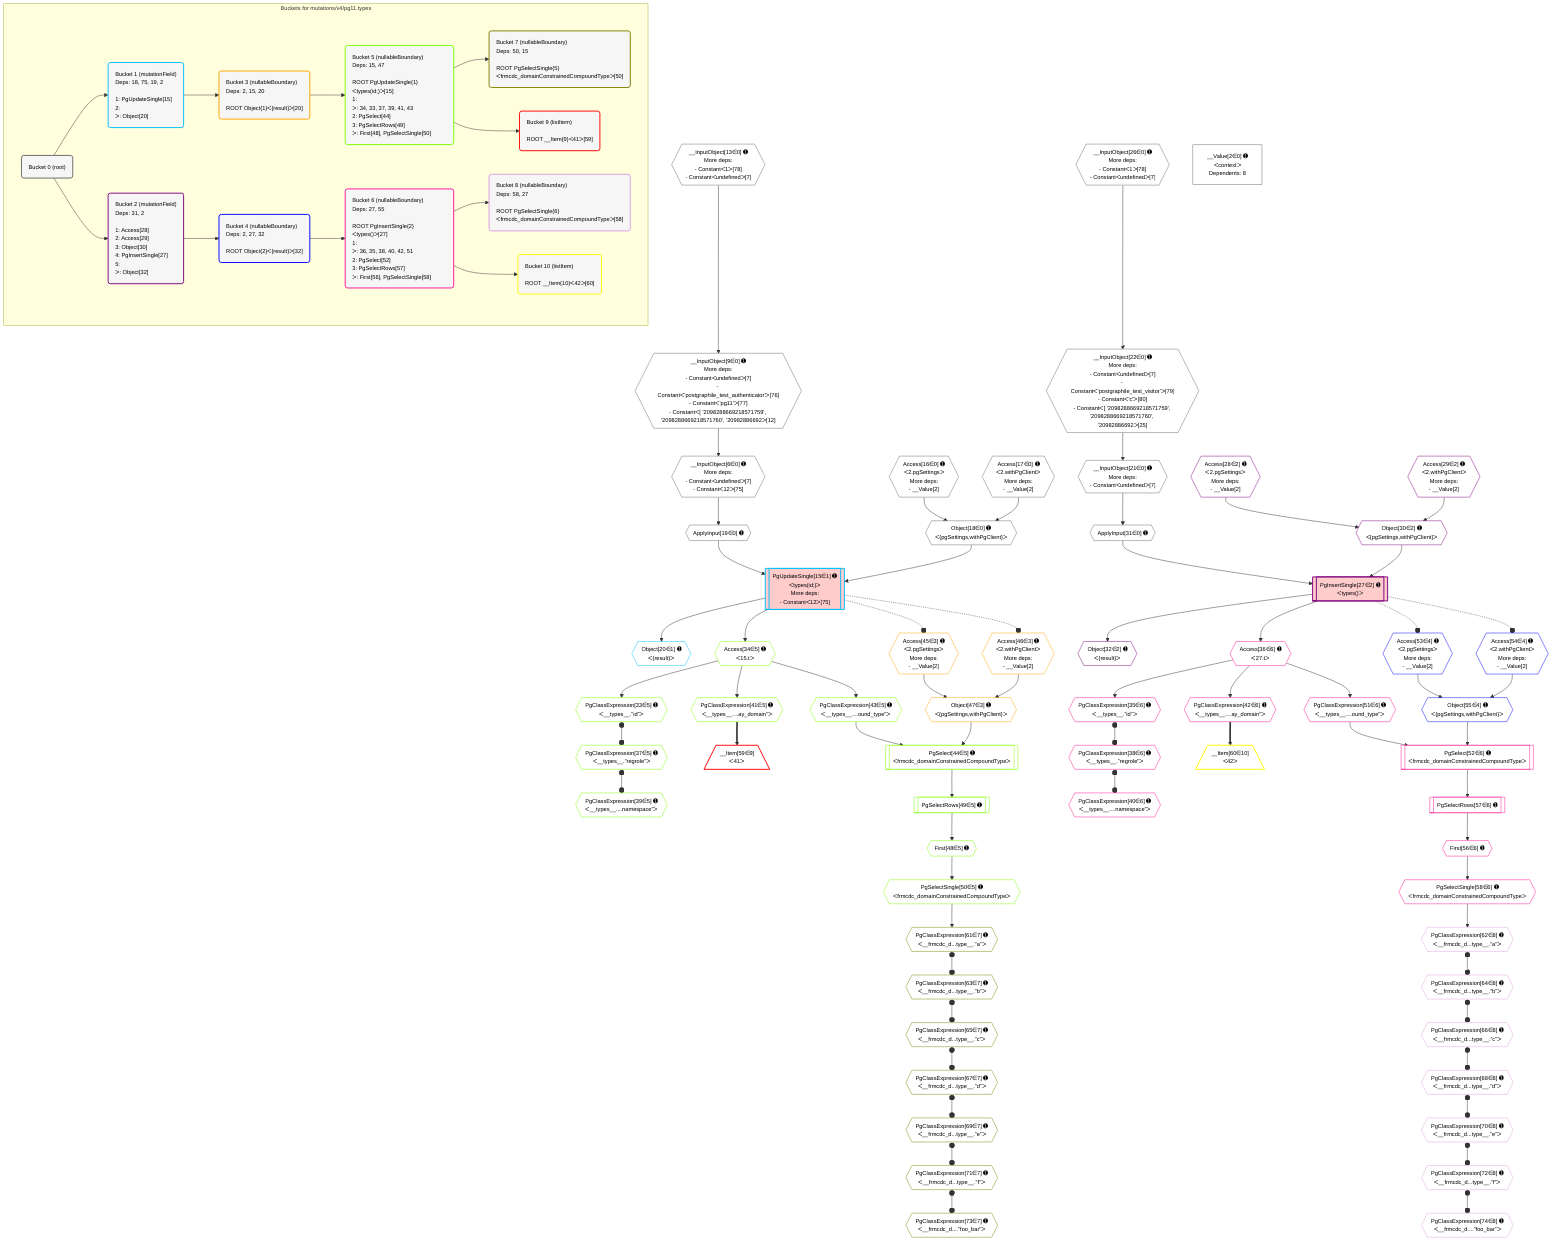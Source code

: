 %%{init: {'themeVariables': { 'fontSize': '12px'}}}%%
graph TD
    classDef path fill:#eee,stroke:#000,color:#000
    classDef plan fill:#fff,stroke-width:1px,color:#000
    classDef itemplan fill:#fff,stroke-width:2px,color:#000
    classDef unbatchedplan fill:#dff,stroke-width:1px,color:#000
    classDef sideeffectplan fill:#fcc,stroke-width:2px,color:#000
    classDef bucket fill:#f6f6f6,color:#000,stroke-width:2px,text-align:left

    subgraph "Buckets for mutations/v4/pg11.types"
    Bucket0("Bucket 0 (root)"):::bucket
    Bucket1("Bucket 1 (mutationField)<br />Deps: 18, 75, 19, 2<br /><br />1: PgUpdateSingle[15]<br />2: <br />ᐳ: Object[20]"):::bucket
    Bucket2("Bucket 2 (mutationField)<br />Deps: 31, 2<br /><br />1: Access[28]<br />2: Access[29]<br />3: Object[30]<br />4: PgInsertSingle[27]<br />5: <br />ᐳ: Object[32]"):::bucket
    Bucket3("Bucket 3 (nullableBoundary)<br />Deps: 2, 15, 20<br /><br />ROOT Object{1}ᐸ{result}ᐳ[20]"):::bucket
    Bucket4("Bucket 4 (nullableBoundary)<br />Deps: 2, 27, 32<br /><br />ROOT Object{2}ᐸ{result}ᐳ[32]"):::bucket
    Bucket5("Bucket 5 (nullableBoundary)<br />Deps: 15, 47<br /><br />ROOT PgUpdateSingle{1}ᐸtypes(id;)ᐳ[15]<br />1: <br />ᐳ: 34, 33, 37, 39, 41, 43<br />2: PgSelect[44]<br />3: PgSelectRows[49]<br />ᐳ: First[48], PgSelectSingle[50]"):::bucket
    Bucket6("Bucket 6 (nullableBoundary)<br />Deps: 27, 55<br /><br />ROOT PgInsertSingle{2}ᐸtypes()ᐳ[27]<br />1: <br />ᐳ: 36, 35, 38, 40, 42, 51<br />2: PgSelect[52]<br />3: PgSelectRows[57]<br />ᐳ: First[56], PgSelectSingle[58]"):::bucket
    Bucket7("Bucket 7 (nullableBoundary)<br />Deps: 50, 15<br /><br />ROOT PgSelectSingle{5}ᐸfrmcdc_domainConstrainedCompoundTypeᐳ[50]"):::bucket
    Bucket8("Bucket 8 (nullableBoundary)<br />Deps: 58, 27<br /><br />ROOT PgSelectSingle{6}ᐸfrmcdc_domainConstrainedCompoundTypeᐳ[58]"):::bucket
    Bucket9("Bucket 9 (listItem)<br /><br />ROOT __Item{9}ᐸ41ᐳ[59]"):::bucket
    Bucket10("Bucket 10 (listItem)<br /><br />ROOT __Item{10}ᐸ42ᐳ[60]"):::bucket
    end
    Bucket0 --> Bucket1 & Bucket2
    Bucket1 --> Bucket3
    Bucket2 --> Bucket4
    Bucket3 --> Bucket5
    Bucket4 --> Bucket6
    Bucket5 --> Bucket7 & Bucket9
    Bucket6 --> Bucket8 & Bucket10

    %% plan dependencies
    __InputObject9{{"__InputObject[9∈0] ➊<br />More deps:<br />- Constantᐸundefinedᐳ[7]<br />- Constantᐸ'postgraphile_test_authenticator'ᐳ[76]<br />- Constantᐸ'pg11'ᐳ[77]<br />- Constantᐸ[ '2098288669218571759', '2098288669218571760', '20982886692ᐳ[12]"}}:::plan
    __InputObject13{{"__InputObject[13∈0] ➊<br />More deps:<br />- Constantᐸ1ᐳ[78]<br />- Constantᐸundefinedᐳ[7]"}}:::plan
    __InputObject13 --> __InputObject9
    __InputObject22{{"__InputObject[22∈0] ➊<br />More deps:<br />- Constantᐸundefinedᐳ[7]<br />- Constantᐸ'postgraphile_test_visitor'ᐳ[79]<br />- Constantᐸ'c'ᐳ[80]<br />- Constantᐸ[ '2098288669218571759', '2098288669218571760', '20982886692ᐳ[25]"}}:::plan
    __InputObject26{{"__InputObject[26∈0] ➊<br />More deps:<br />- Constantᐸ1ᐳ[78]<br />- Constantᐸundefinedᐳ[7]"}}:::plan
    __InputObject26 --> __InputObject22
    __InputObject6{{"__InputObject[6∈0] ➊<br />More deps:<br />- Constantᐸundefinedᐳ[7]<br />- Constantᐸ12ᐳ[75]"}}:::plan
    __InputObject9 --> __InputObject6
    Object18{{"Object[18∈0] ➊<br />ᐸ{pgSettings,withPgClient}ᐳ"}}:::plan
    Access16{{"Access[16∈0] ➊<br />ᐸ2.pgSettingsᐳ<br />More deps:<br />- __Value[2]"}}:::plan
    Access17{{"Access[17∈0] ➊<br />ᐸ2.withPgClientᐳ<br />More deps:<br />- __Value[2]"}}:::plan
    Access16 & Access17 --> Object18
    __InputObject21{{"__InputObject[21∈0] ➊<br />More deps:<br />- Constantᐸundefinedᐳ[7]"}}:::plan
    __InputObject22 --> __InputObject21
    ApplyInput19{{"ApplyInput[19∈0] ➊"}}:::plan
    __InputObject6 --> ApplyInput19
    ApplyInput31{{"ApplyInput[31∈0] ➊"}}:::plan
    __InputObject21 --> ApplyInput31
    __Value2["__Value[2∈0] ➊<br />ᐸcontextᐳ<br />Dependents: 8"]:::plan
    PgUpdateSingle15[["PgUpdateSingle[15∈1] ➊<br />ᐸtypes(id;)ᐳ<br />More deps:<br />- Constantᐸ12ᐳ[75]"]]:::sideeffectplan
    Object18 & ApplyInput19 --> PgUpdateSingle15
    Object20{{"Object[20∈1] ➊<br />ᐸ{result}ᐳ"}}:::plan
    PgUpdateSingle15 --> Object20
    PgInsertSingle27[["PgInsertSingle[27∈2] ➊<br />ᐸtypes()ᐳ"]]:::sideeffectplan
    Object30{{"Object[30∈2] ➊<br />ᐸ{pgSettings,withPgClient}ᐳ"}}:::plan
    Object30 & ApplyInput31 --> PgInsertSingle27
    Access28{{"Access[28∈2] ➊<br />ᐸ2.pgSettingsᐳ<br />More deps:<br />- __Value[2]"}}:::plan
    Access29{{"Access[29∈2] ➊<br />ᐸ2.withPgClientᐳ<br />More deps:<br />- __Value[2]"}}:::plan
    Access28 & Access29 --> Object30
    Object32{{"Object[32∈2] ➊<br />ᐸ{result}ᐳ"}}:::plan
    PgInsertSingle27 --> Object32
    Object47{{"Object[47∈3] ➊<br />ᐸ{pgSettings,withPgClient}ᐳ"}}:::plan
    Access45{{"Access[45∈3] ➊<br />ᐸ2.pgSettingsᐳ<br />More deps:<br />- __Value[2]"}}:::plan
    Access46{{"Access[46∈3] ➊<br />ᐸ2.withPgClientᐳ<br />More deps:<br />- __Value[2]"}}:::plan
    Access45 & Access46 --> Object47
    Object55{{"Object[55∈4] ➊<br />ᐸ{pgSettings,withPgClient}ᐳ"}}:::plan
    Access53{{"Access[53∈4] ➊<br />ᐸ2.pgSettingsᐳ<br />More deps:<br />- __Value[2]"}}:::plan
    Access54{{"Access[54∈4] ➊<br />ᐸ2.withPgClientᐳ<br />More deps:<br />- __Value[2]"}}:::plan
    Access53 & Access54 --> Object55
    PgSelect44[["PgSelect[44∈5] ➊<br />ᐸfrmcdc_domainConstrainedCompoundTypeᐳ"]]:::plan
    PgClassExpression43{{"PgClassExpression[43∈5] ➊<br />ᐸ__types__....ound_type”ᐳ"}}:::plan
    Object47 & PgClassExpression43 --> PgSelect44
    PgClassExpression33{{"PgClassExpression[33∈5] ➊<br />ᐸ__types__.”id”ᐳ"}}:::plan
    Access34{{"Access[34∈5] ➊<br />ᐸ15.tᐳ"}}:::plan
    Access34 --> PgClassExpression33
    PgUpdateSingle15 --> Access34
    PgClassExpression37{{"PgClassExpression[37∈5] ➊<br />ᐸ__types__.”regrole”ᐳ"}}:::plan
    PgClassExpression33 o--o PgClassExpression37
    PgClassExpression39{{"PgClassExpression[39∈5] ➊<br />ᐸ__types__....namespace”ᐳ"}}:::plan
    PgClassExpression37 o--o PgClassExpression39
    PgClassExpression41{{"PgClassExpression[41∈5] ➊<br />ᐸ__types__....ay_domain”ᐳ"}}:::plan
    Access34 --> PgClassExpression41
    Access34 --> PgClassExpression43
    First48{{"First[48∈5] ➊"}}:::plan
    PgSelectRows49[["PgSelectRows[49∈5] ➊"]]:::plan
    PgSelectRows49 --> First48
    PgSelect44 --> PgSelectRows49
    PgSelectSingle50{{"PgSelectSingle[50∈5] ➊<br />ᐸfrmcdc_domainConstrainedCompoundTypeᐳ"}}:::plan
    First48 --> PgSelectSingle50
    PgSelect52[["PgSelect[52∈6] ➊<br />ᐸfrmcdc_domainConstrainedCompoundTypeᐳ"]]:::plan
    PgClassExpression51{{"PgClassExpression[51∈6] ➊<br />ᐸ__types__....ound_type”ᐳ"}}:::plan
    Object55 & PgClassExpression51 --> PgSelect52
    PgClassExpression35{{"PgClassExpression[35∈6] ➊<br />ᐸ__types__.”id”ᐳ"}}:::plan
    Access36{{"Access[36∈6] ➊<br />ᐸ27.tᐳ"}}:::plan
    Access36 --> PgClassExpression35
    PgInsertSingle27 --> Access36
    PgClassExpression38{{"PgClassExpression[38∈6] ➊<br />ᐸ__types__.”regrole”ᐳ"}}:::plan
    PgClassExpression35 o--o PgClassExpression38
    PgClassExpression40{{"PgClassExpression[40∈6] ➊<br />ᐸ__types__....namespace”ᐳ"}}:::plan
    PgClassExpression38 o--o PgClassExpression40
    PgClassExpression42{{"PgClassExpression[42∈6] ➊<br />ᐸ__types__....ay_domain”ᐳ"}}:::plan
    Access36 --> PgClassExpression42
    Access36 --> PgClassExpression51
    First56{{"First[56∈6] ➊"}}:::plan
    PgSelectRows57[["PgSelectRows[57∈6] ➊"]]:::plan
    PgSelectRows57 --> First56
    PgSelect52 --> PgSelectRows57
    PgSelectSingle58{{"PgSelectSingle[58∈6] ➊<br />ᐸfrmcdc_domainConstrainedCompoundTypeᐳ"}}:::plan
    First56 --> PgSelectSingle58
    PgClassExpression61{{"PgClassExpression[61∈7] ➊<br />ᐸ__frmcdc_d...type__.”a”ᐳ"}}:::plan
    PgSelectSingle50 --> PgClassExpression61
    PgClassExpression63{{"PgClassExpression[63∈7] ➊<br />ᐸ__frmcdc_d...type__.”b”ᐳ"}}:::plan
    PgClassExpression61 o--o PgClassExpression63
    PgClassExpression65{{"PgClassExpression[65∈7] ➊<br />ᐸ__frmcdc_d...type__.”c”ᐳ"}}:::plan
    PgClassExpression63 o--o PgClassExpression65
    PgClassExpression67{{"PgClassExpression[67∈7] ➊<br />ᐸ__frmcdc_d...type__.”d”ᐳ"}}:::plan
    PgClassExpression65 o--o PgClassExpression67
    PgClassExpression69{{"PgClassExpression[69∈7] ➊<br />ᐸ__frmcdc_d...type__.”e”ᐳ"}}:::plan
    PgClassExpression67 o--o PgClassExpression69
    PgClassExpression71{{"PgClassExpression[71∈7] ➊<br />ᐸ__frmcdc_d...type__.”f”ᐳ"}}:::plan
    PgClassExpression69 o--o PgClassExpression71
    PgClassExpression73{{"PgClassExpression[73∈7] ➊<br />ᐸ__frmcdc_d....”foo_bar”ᐳ"}}:::plan
    PgClassExpression71 o--o PgClassExpression73
    PgClassExpression62{{"PgClassExpression[62∈8] ➊<br />ᐸ__frmcdc_d...type__.”a”ᐳ"}}:::plan
    PgSelectSingle58 --> PgClassExpression62
    PgClassExpression64{{"PgClassExpression[64∈8] ➊<br />ᐸ__frmcdc_d...type__.”b”ᐳ"}}:::plan
    PgClassExpression62 o--o PgClassExpression64
    PgClassExpression66{{"PgClassExpression[66∈8] ➊<br />ᐸ__frmcdc_d...type__.”c”ᐳ"}}:::plan
    PgClassExpression64 o--o PgClassExpression66
    PgClassExpression68{{"PgClassExpression[68∈8] ➊<br />ᐸ__frmcdc_d...type__.”d”ᐳ"}}:::plan
    PgClassExpression66 o--o PgClassExpression68
    PgClassExpression70{{"PgClassExpression[70∈8] ➊<br />ᐸ__frmcdc_d...type__.”e”ᐳ"}}:::plan
    PgClassExpression68 o--o PgClassExpression70
    PgClassExpression72{{"PgClassExpression[72∈8] ➊<br />ᐸ__frmcdc_d...type__.”f”ᐳ"}}:::plan
    PgClassExpression70 o--o PgClassExpression72
    PgClassExpression74{{"PgClassExpression[74∈8] ➊<br />ᐸ__frmcdc_d....”foo_bar”ᐳ"}}:::plan
    PgClassExpression72 o--o PgClassExpression74
    __Item59[/"__Item[59∈9]<br />ᐸ41ᐳ"\]:::itemplan
    PgClassExpression41 ==> __Item59
    __Item60[/"__Item[60∈10]<br />ᐸ42ᐳ"\]:::itemplan
    PgClassExpression42 ==> __Item60

    %% define steps
    classDef bucket0 stroke:#696969
    class Bucket0,__Value2,__InputObject6,__InputObject9,__InputObject13,Access16,Access17,Object18,ApplyInput19,__InputObject21,__InputObject22,__InputObject26,ApplyInput31 bucket0
    classDef bucket1 stroke:#00bfff
    class Bucket1,PgUpdateSingle15,Object20 bucket1
    classDef bucket2 stroke:#7f007f
    class Bucket2,PgInsertSingle27,Access28,Access29,Object30,Object32 bucket2
    classDef bucket3 stroke:#ffa500
    class Bucket3,Access45,Access46,Object47 bucket3
    classDef bucket4 stroke:#0000ff
    class Bucket4,Access53,Access54,Object55 bucket4
    classDef bucket5 stroke:#7fff00
    class Bucket5,PgClassExpression33,Access34,PgClassExpression37,PgClassExpression39,PgClassExpression41,PgClassExpression43,PgSelect44,First48,PgSelectRows49,PgSelectSingle50 bucket5
    classDef bucket6 stroke:#ff1493
    class Bucket6,PgClassExpression35,Access36,PgClassExpression38,PgClassExpression40,PgClassExpression42,PgClassExpression51,PgSelect52,First56,PgSelectRows57,PgSelectSingle58 bucket6
    classDef bucket7 stroke:#808000
    class Bucket7,PgClassExpression61,PgClassExpression63,PgClassExpression65,PgClassExpression67,PgClassExpression69,PgClassExpression71,PgClassExpression73 bucket7
    classDef bucket8 stroke:#dda0dd
    class Bucket8,PgClassExpression62,PgClassExpression64,PgClassExpression66,PgClassExpression68,PgClassExpression70,PgClassExpression72,PgClassExpression74 bucket8
    classDef bucket9 stroke:#ff0000
    class Bucket9,__Item59 bucket9
    classDef bucket10 stroke:#ffff00
    class Bucket10,__Item60 bucket10

    %% implicit side effects
    PgUpdateSingle15 -.-o Access45
    PgUpdateSingle15 -.-o Access46
    PgInsertSingle27 -.-o Access53
    PgInsertSingle27 -.-o Access54